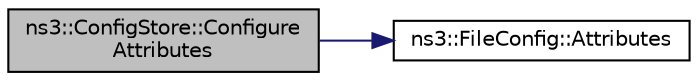 digraph "ns3::ConfigStore::ConfigureAttributes"
{
  edge [fontname="Helvetica",fontsize="10",labelfontname="Helvetica",labelfontsize="10"];
  node [fontname="Helvetica",fontsize="10",shape=record];
  rankdir="LR";
  Node1 [label="ns3::ConfigStore::Configure\lAttributes",height=0.2,width=0.4,color="black", fillcolor="grey75", style="filled", fontcolor="black"];
  Node1 -> Node2 [color="midnightblue",fontsize="10",style="solid"];
  Node2 [label="ns3::FileConfig::Attributes",height=0.2,width=0.4,color="black", fillcolor="white", style="filled",URL="$d7/de3/classns3_1_1FileConfig.html#a2e56e049dfcc1c1378aca7e9cab58280"];
}
